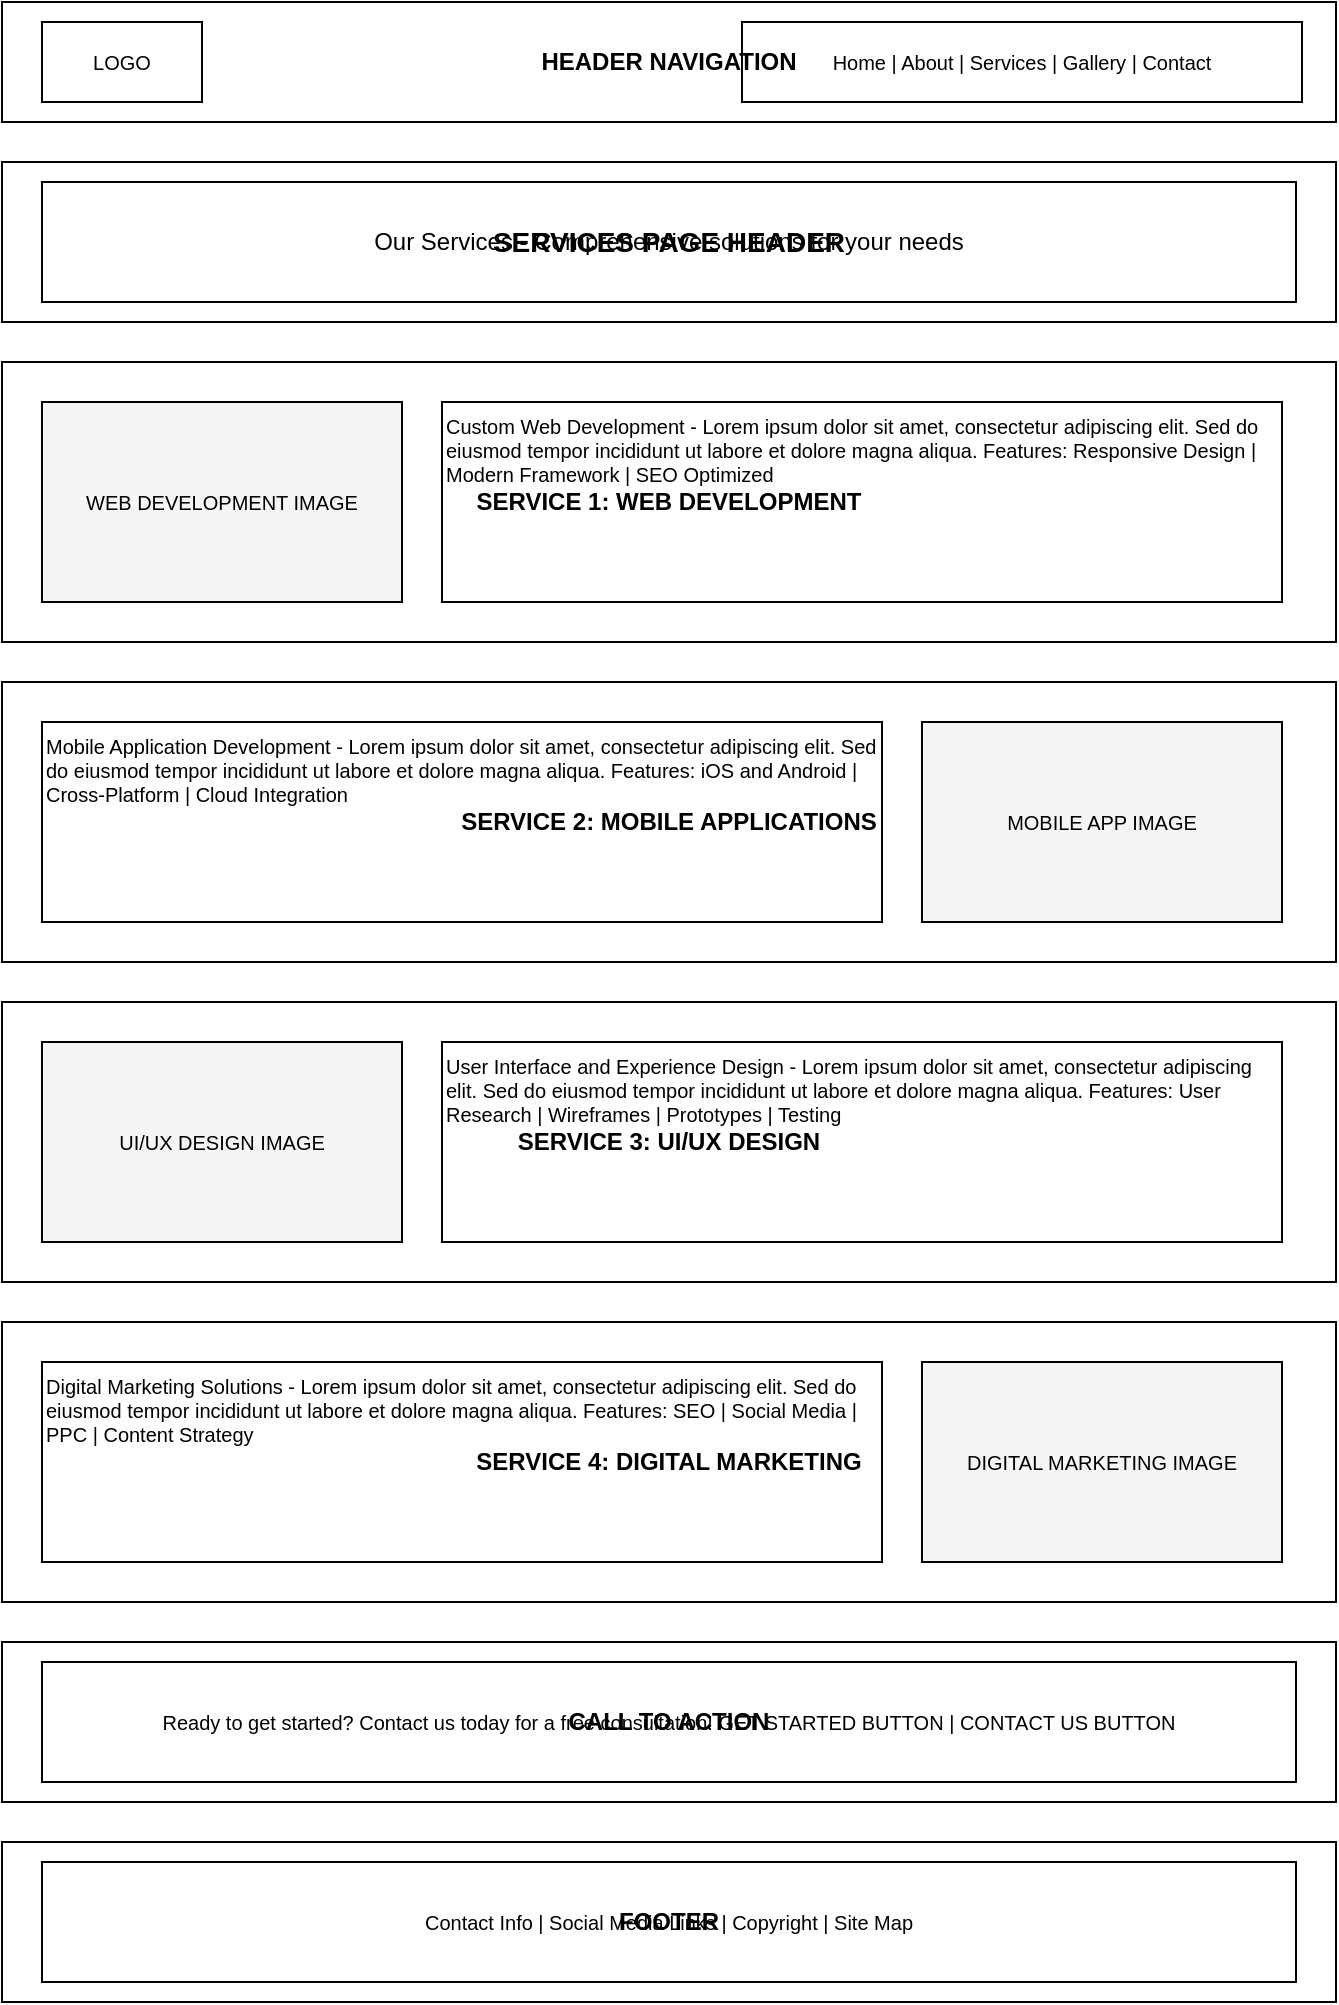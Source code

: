 <mxfile version="22.0.3">
  <diagram name="Services Page Wireframe" id="services-page">
    <mxGraphModel dx="1422" dy="794" grid="1" gridSize="10" guides="1" tooltips="1" connect="1" arrows="1" fold="1" page="1" pageScale="1" pageWidth="827" pageHeight="1169" math="0" shadow="0">
      <root>
        <mxCell id="0"/>
        <mxCell id="1" parent="0"/>
        
        <mxCell id="header-3" value="HEADER NAVIGATION" style="rounded=0;whiteSpace=wrap;html=1;fillColor=none;strokeColor=#000000;fontFamily=Arial;fontSize=12;fontStyle=1;align=center;" vertex="1" parent="1">
          <mxGeometry x="80" y="40" width="667" height="60" as="geometry"/>
        </mxCell>
        <mxCell id="logo-3" value="LOGO" style="rounded=0;whiteSpace=wrap;html=1;fillColor=none;strokeColor=#000000;fontFamily=Arial;fontSize=10;align=center;" vertex="1" parent="1">
          <mxGeometry x="100" y="50" width="80" height="40" as="geometry"/>
        </mxCell>
        <mxCell id="nav-3" value="Home | About | Services | Gallery | Contact" style="rounded=0;whiteSpace=wrap;html=1;fillColor=none;strokeColor=#000000;fontFamily=Arial;fontSize=10;align=center;" vertex="1" parent="1">
          <mxGeometry x="450" y="50" width="280" height="40" as="geometry"/>
        </mxCell>
        
        <mxCell id="page-header-3" value="SERVICES PAGE HEADER" style="rounded=0;whiteSpace=wrap;html=1;fillColor=none;strokeColor=#000000;fontFamily=Arial;fontSize=14;fontStyle=1;align=center;" vertex="1" parent="1">
          <mxGeometry x="80" y="120" width="667" height="80" as="geometry"/>
        </mxCell>
        <mxCell id="page-title-3" value="Our Services - Comprehensive solutions for your needs" style="rounded=0;whiteSpace=wrap;html=1;fillColor=none;strokeColor=#000000;fontFamily=Arial;fontSize=12;align=center;" vertex="1" parent="1">
          <mxGeometry x="100" y="130" width="627" height="60" as="geometry"/>
        </mxCell>
        
        <mxCell id="service-detail-1" value="SERVICE 1: WEB DEVELOPMENT" style="rounded=0;whiteSpace=wrap;html=1;fillColor=none;strokeColor=#000000;fontFamily=Arial;fontSize=12;fontStyle=1;align=center;" vertex="1" parent="1">
          <mxGeometry x="80" y="220" width="667" height="140" as="geometry"/>
        </mxCell>
        <mxCell id="service-1-image-detail" value="WEB DEVELOPMENT IMAGE" style="rounded=0;whiteSpace=wrap;html=1;fillColor=#f5f5f5;strokeColor=#000000;fontFamily=Arial;fontSize=10;align=center;" vertex="1" parent="1">
          <mxGeometry x="100" y="240" width="180" height="100" as="geometry"/>
        </mxCell>
        <mxCell id="service-1-description" value="Custom Web Development - Lorem ipsum dolor sit amet, consectetur adipiscing elit. Sed do eiusmod tempor incididunt ut labore et dolore magna aliqua. Features: Responsive Design | Modern Framework | SEO Optimized" style="rounded=0;whiteSpace=wrap;html=1;fillColor=none;strokeColor=#000000;fontFamily=Arial;fontSize=10;align=left;verticalAlign=top;" vertex="1" parent="1">
          <mxGeometry x="300" y="240" width="420" height="100" as="geometry"/>
        </mxCell>
        
        <mxCell id="service-detail-2" value="SERVICE 2: MOBILE APPLICATIONS" style="rounded=0;whiteSpace=wrap;html=1;fillColor=none;strokeColor=#000000;fontFamily=Arial;fontSize=12;fontStyle=1;align=center;" vertex="1" parent="1">
          <mxGeometry x="80" y="380" width="667" height="140" as="geometry"/>
        </mxCell>
        <mxCell id="service-2-image-detail" value="MOBILE APP IMAGE" style="rounded=0;whiteSpace=wrap;html=1;fillColor=#f5f5f5;strokeColor=#000000;fontFamily=Arial;fontSize=10;align=center;" vertex="1" parent="1">
          <mxGeometry x="540" y="400" width="180" height="100" as="geometry"/>
        </mxCell>
        <mxCell id="service-2-description" value="Mobile Application Development - Lorem ipsum dolor sit amet, consectetur adipiscing elit. Sed do eiusmod tempor incididunt ut labore et dolore magna aliqua. Features: iOS and Android | Cross-Platform | Cloud Integration" style="rounded=0;whiteSpace=wrap;html=1;fillColor=none;strokeColor=#000000;fontFamily=Arial;fontSize=10;align=left;verticalAlign=top;" vertex="1" parent="1">
          <mxGeometry x="100" y="400" width="420" height="100" as="geometry"/>
        </mxCell>
        
        <mxCell id="service-detail-3" value="SERVICE 3: UI/UX DESIGN" style="rounded=0;whiteSpace=wrap;html=1;fillColor=none;strokeColor=#000000;fontFamily=Arial;fontSize=12;fontStyle=1;align=center;" vertex="1" parent="1">
          <mxGeometry x="80" y="540" width="667" height="140" as="geometry"/>
        </mxCell>
        <mxCell id="service-3-image-detail" value="UI/UX DESIGN IMAGE" style="rounded=0;whiteSpace=wrap;html=1;fillColor=#f5f5f5;strokeColor=#000000;fontFamily=Arial;fontSize=10;align=center;" vertex="1" parent="1">
          <mxGeometry x="100" y="560" width="180" height="100" as="geometry"/>
        </mxCell>
        <mxCell id="service-3-description" value="User Interface and Experience Design - Lorem ipsum dolor sit amet, consectetur adipiscing elit. Sed do eiusmod tempor incididunt ut labore et dolore magna aliqua. Features: User Research | Wireframes | Prototypes | Testing" style="rounded=0;whiteSpace=wrap;html=1;fillColor=none;strokeColor=#000000;fontFamily=Arial;fontSize=10;align=left;verticalAlign=top;" vertex="1" parent="1">
          <mxGeometry x="300" y="560" width="420" height="100" as="geometry"/>
        </mxCell>
        
        <mxCell id="service-detail-4" value="SERVICE 4: DIGITAL MARKETING" style="rounded=0;whiteSpace=wrap;html=1;fillColor=none;strokeColor=#000000;fontFamily=Arial;fontSize=12;fontStyle=1;align=center;" vertex="1" parent="1">
          <mxGeometry x="80" y="700" width="667" height="140" as="geometry"/>
        </mxCell>
        <mxCell id="service-4-image-detail" value="DIGITAL MARKETING IMAGE" style="rounded=0;whiteSpace=wrap;html=1;fillColor=#f5f5f5;strokeColor=#000000;fontFamily=Arial;fontSize=10;align=center;" vertex="1" parent="1">
          <mxGeometry x="540" y="720" width="180" height="100" as="geometry"/>
        </mxCell>
        <mxCell id="service-4-description" value="Digital Marketing Solutions - Lorem ipsum dolor sit amet, consectetur adipiscing elit. Sed do eiusmod tempor incididunt ut labore et dolore magna aliqua. Features: SEO | Social Media | PPC | Content Strategy" style="rounded=0;whiteSpace=wrap;html=1;fillColor=none;strokeColor=#000000;fontFamily=Arial;fontSize=10;align=left;verticalAlign=top;" vertex="1" parent="1">
          <mxGeometry x="100" y="720" width="420" height="100" as="geometry"/>
        </mxCell>
        
        <mxCell id="cta-section" value="CALL TO ACTION" style="rounded=0;whiteSpace=wrap;html=1;fillColor=none;strokeColor=#000000;fontFamily=Arial;fontSize=12;fontStyle=1;align=center;" vertex="1" parent="1">
          <mxGeometry x="80" y="860" width="667" height="80" as="geometry"/>
        </mxCell>
        <mxCell id="cta-content" value="Ready to get started? Contact us today for a free consultation! GET STARTED BUTTON | CONTACT US BUTTON" style="rounded=0;whiteSpace=wrap;html=1;fillColor=none;strokeColor=#000000;fontFamily=Arial;fontSize=10;align=center;" vertex="1" parent="1">
          <mxGeometry x="100" y="870" width="627" height="60" as="geometry"/>
        </mxCell>
        
        <mxCell id="footer-section-3" value="FOOTER" style="rounded=0;whiteSpace=wrap;html=1;fillColor=none;strokeColor=#000000;fontFamily=Arial;fontSize=12;fontStyle=1;align=center;" vertex="1" parent="1">
          <mxGeometry x="80" y="960" width="667" height="80" as="geometry"/>
        </mxCell>
        <mxCell id="footer-content-3" value="Contact Info | Social Media Links | Copyright | Site Map" style="rounded=0;whiteSpace=wrap;html=1;fillColor=none;strokeColor=#000000;fontFamily=Arial;fontSize=10;align=center;" vertex="1" parent="1">
          <mxGeometry x="100" y="970" width="627" height="60" as="geometry"/>
        </mxCell>
      </root>
    </mxGraphModel>
  </diagram>
</mxfile>